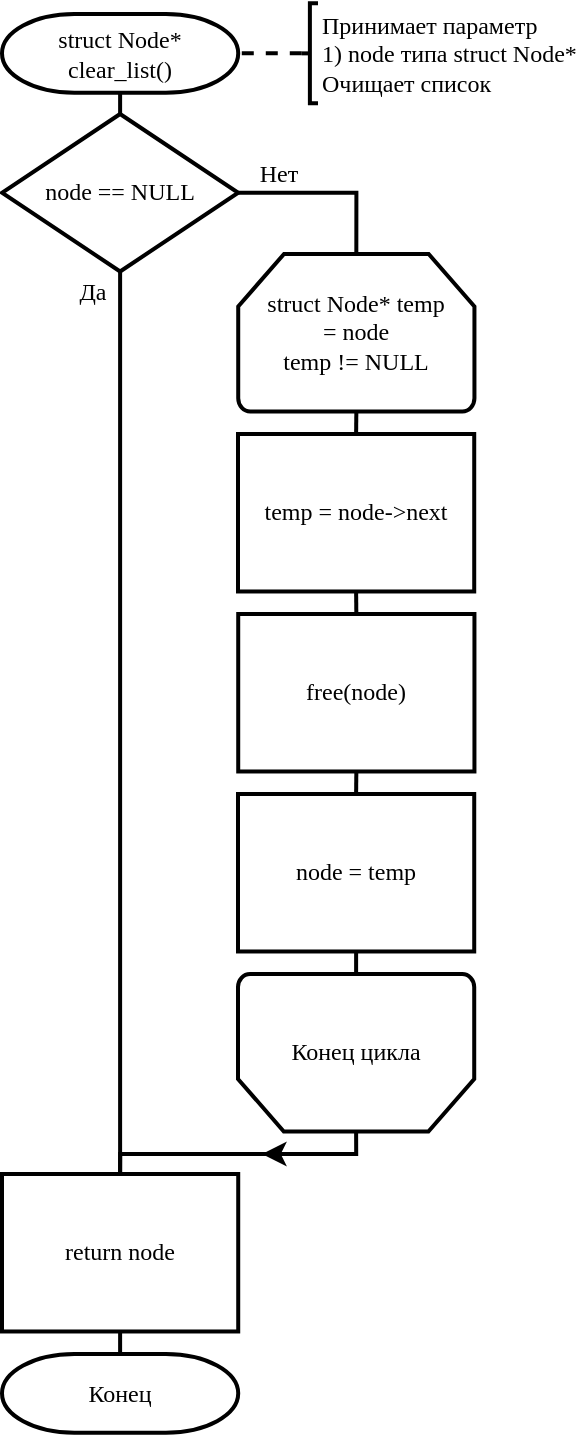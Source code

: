 <mxfile version="13.0.3" type="device"><diagram id="Ud2aGdxRt0_Tn2B74hwQ" name="Page-1"><mxGraphModel dx="1021" dy="611" grid="1" gridSize="10" guides="1" tooltips="1" connect="1" arrows="1" fold="1" page="1" pageScale="1" pageWidth="827" pageHeight="1169" math="0" shadow="0"><root><mxCell id="0"/><mxCell id="1" parent="0"/><mxCell id="7iqNdxO58i3JgDrYALl0-16" style="edgeStyle=orthogonalEdgeStyle;rounded=0;orthogonalLoop=1;jettySize=auto;html=1;exitX=0.5;exitY=1;exitDx=0;exitDy=0;exitPerimeter=0;entryX=0.5;entryY=0;entryDx=0;entryDy=0;entryPerimeter=0;endArrow=none;endFill=0;strokeWidth=2;fontFamily=Times New Roman;" edge="1" parent="1" source="7iqNdxO58i3JgDrYALl0-1" target="7iqNdxO58i3JgDrYALl0-2"><mxGeometry relative="1" as="geometry"/></mxCell><mxCell id="7iqNdxO58i3JgDrYALl0-1" value="struct Node* clear_list()" style="strokeWidth=2;html=1;shape=mxgraph.flowchart.terminator;whiteSpace=wrap;fontFamily=Times New Roman;" vertex="1" parent="1"><mxGeometry x="40" y="40" width="118.11" height="39.37" as="geometry"/></mxCell><mxCell id="7iqNdxO58i3JgDrYALl0-10" style="edgeStyle=orthogonalEdgeStyle;rounded=0;orthogonalLoop=1;jettySize=auto;html=1;exitX=0.5;exitY=1;exitDx=0;exitDy=0;exitPerimeter=0;entryX=0.5;entryY=0;entryDx=0;entryDy=0;endArrow=none;endFill=0;strokeWidth=2;fontFamily=Times New Roman;" edge="1" parent="1" source="7iqNdxO58i3JgDrYALl0-2" target="7iqNdxO58i3JgDrYALl0-8"><mxGeometry relative="1" as="geometry"/></mxCell><mxCell id="7iqNdxO58i3JgDrYALl0-11" style="edgeStyle=orthogonalEdgeStyle;rounded=0;orthogonalLoop=1;jettySize=auto;html=1;exitX=1;exitY=0.5;exitDx=0;exitDy=0;exitPerimeter=0;entryX=0.5;entryY=0;entryDx=0;entryDy=0;entryPerimeter=0;endArrow=none;endFill=0;strokeWidth=2;fontFamily=Times New Roman;" edge="1" parent="1" source="7iqNdxO58i3JgDrYALl0-2" target="7iqNdxO58i3JgDrYALl0-3"><mxGeometry relative="1" as="geometry"/></mxCell><mxCell id="7iqNdxO58i3JgDrYALl0-2" value="node == NULL" style="strokeWidth=2;html=1;shape=mxgraph.flowchart.decision;whiteSpace=wrap;fontFamily=Times New Roman;" vertex="1" parent="1"><mxGeometry x="40" y="90" width="118.11" height="78.74" as="geometry"/></mxCell><mxCell id="7iqNdxO58i3JgDrYALl0-12" style="edgeStyle=orthogonalEdgeStyle;rounded=0;orthogonalLoop=1;jettySize=auto;html=1;exitX=0.5;exitY=1;exitDx=0;exitDy=0;exitPerimeter=0;entryX=0.5;entryY=0;entryDx=0;entryDy=0;endArrow=none;endFill=0;strokeWidth=2;fontFamily=Times New Roman;" edge="1" parent="1" source="7iqNdxO58i3JgDrYALl0-3" target="7iqNdxO58i3JgDrYALl0-5"><mxGeometry relative="1" as="geometry"/></mxCell><mxCell id="7iqNdxO58i3JgDrYALl0-3" value="struct Node* temp&lt;br&gt;= node&lt;br&gt;temp != NULL" style="strokeWidth=2;html=1;shape=mxgraph.flowchart.loop_limit;whiteSpace=wrap;fontFamily=Times New Roman;" vertex="1" parent="1"><mxGeometry x="158.11" y="160" width="118.11" height="78.74" as="geometry"/></mxCell><mxCell id="7iqNdxO58i3JgDrYALl0-9" style="edgeStyle=orthogonalEdgeStyle;rounded=0;orthogonalLoop=1;jettySize=auto;html=1;exitX=0.5;exitY=0;exitDx=0;exitDy=0;exitPerimeter=0;entryX=0.5;entryY=0;entryDx=0;entryDy=0;endArrow=none;endFill=0;strokeWidth=2;fontFamily=Times New Roman;" edge="1" parent="1" source="7iqNdxO58i3JgDrYALl0-4" target="7iqNdxO58i3JgDrYALl0-8"><mxGeometry relative="1" as="geometry"><Array as="points"><mxPoint x="217" y="610"/><mxPoint x="99" y="610"/></Array></mxGeometry></mxCell><mxCell id="7iqNdxO58i3JgDrYALl0-4" value="Конец цикла" style="strokeWidth=2;html=1;shape=mxgraph.flowchart.loop_limit;whiteSpace=wrap;fontFamily=Times New Roman;flipV=1;" vertex="1" parent="1"><mxGeometry x="158" y="520" width="118.11" height="78.74" as="geometry"/></mxCell><mxCell id="7iqNdxO58i3JgDrYALl0-13" style="edgeStyle=orthogonalEdgeStyle;rounded=0;orthogonalLoop=1;jettySize=auto;html=1;exitX=0.5;exitY=1;exitDx=0;exitDy=0;entryX=0.5;entryY=0;entryDx=0;entryDy=0;endArrow=none;endFill=0;strokeWidth=2;fontFamily=Times New Roman;" edge="1" parent="1" source="7iqNdxO58i3JgDrYALl0-5" target="7iqNdxO58i3JgDrYALl0-6"><mxGeometry relative="1" as="geometry"/></mxCell><mxCell id="7iqNdxO58i3JgDrYALl0-5" value="temp = node-&amp;gt;next" style="rounded=0;whiteSpace=wrap;html=1;absoluteArcSize=1;arcSize=14;strokeWidth=2;fontFamily=Times New Roman;" vertex="1" parent="1"><mxGeometry x="158" y="250" width="118.11" height="78.74" as="geometry"/></mxCell><mxCell id="7iqNdxO58i3JgDrYALl0-14" style="edgeStyle=orthogonalEdgeStyle;rounded=0;orthogonalLoop=1;jettySize=auto;html=1;exitX=0.5;exitY=1;exitDx=0;exitDy=0;entryX=0.5;entryY=0;entryDx=0;entryDy=0;endArrow=none;endFill=0;strokeWidth=2;fontFamily=Times New Roman;" edge="1" parent="1" source="7iqNdxO58i3JgDrYALl0-6" target="7iqNdxO58i3JgDrYALl0-7"><mxGeometry relative="1" as="geometry"/></mxCell><mxCell id="7iqNdxO58i3JgDrYALl0-6" value="free(node)" style="rounded=0;whiteSpace=wrap;html=1;absoluteArcSize=1;arcSize=14;strokeWidth=2;fontFamily=Times New Roman;" vertex="1" parent="1"><mxGeometry x="158.11" y="340" width="118.11" height="78.74" as="geometry"/></mxCell><mxCell id="7iqNdxO58i3JgDrYALl0-15" style="edgeStyle=orthogonalEdgeStyle;rounded=0;orthogonalLoop=1;jettySize=auto;html=1;exitX=0.5;exitY=1;exitDx=0;exitDy=0;entryX=0.5;entryY=1;entryDx=0;entryDy=0;entryPerimeter=0;endArrow=none;endFill=0;strokeWidth=2;fontFamily=Times New Roman;" edge="1" parent="1" source="7iqNdxO58i3JgDrYALl0-7" target="7iqNdxO58i3JgDrYALl0-4"><mxGeometry relative="1" as="geometry"/></mxCell><mxCell id="7iqNdxO58i3JgDrYALl0-7" value="node = temp" style="rounded=0;whiteSpace=wrap;html=1;absoluteArcSize=1;arcSize=14;strokeWidth=2;fontFamily=Times New Roman;" vertex="1" parent="1"><mxGeometry x="158" y="430" width="118.11" height="78.74" as="geometry"/></mxCell><mxCell id="7iqNdxO58i3JgDrYALl0-18" style="edgeStyle=orthogonalEdgeStyle;rounded=0;orthogonalLoop=1;jettySize=auto;html=1;exitX=0.5;exitY=1;exitDx=0;exitDy=0;entryX=0.5;entryY=0;entryDx=0;entryDy=0;entryPerimeter=0;endArrow=none;endFill=0;strokeWidth=2;fontFamily=Times New Roman;" edge="1" parent="1" source="7iqNdxO58i3JgDrYALl0-8" target="7iqNdxO58i3JgDrYALl0-17"><mxGeometry relative="1" as="geometry"/></mxCell><mxCell id="7iqNdxO58i3JgDrYALl0-8" value="return node" style="rounded=0;whiteSpace=wrap;html=1;absoluteArcSize=1;arcSize=14;strokeWidth=2;fontFamily=Times New Roman;" vertex="1" parent="1"><mxGeometry x="40" y="620" width="118.11" height="78.74" as="geometry"/></mxCell><mxCell id="7iqNdxO58i3JgDrYALl0-17" value="Конец" style="strokeWidth=2;html=1;shape=mxgraph.flowchart.terminator;whiteSpace=wrap;fontFamily=Times New Roman;" vertex="1" parent="1"><mxGeometry x="40" y="710" width="118.11" height="39.37" as="geometry"/></mxCell><mxCell id="7iqNdxO58i3JgDrYALl0-19" value="Да" style="text;html=1;align=center;verticalAlign=middle;resizable=0;points=[];autosize=1;fontFamily=Times New Roman;" vertex="1" parent="1"><mxGeometry x="70" y="168.74" width="30" height="20" as="geometry"/></mxCell><mxCell id="7iqNdxO58i3JgDrYALl0-20" value="Нет" style="text;html=1;align=center;verticalAlign=middle;resizable=0;points=[];autosize=1;fontFamily=Times New Roman;" vertex="1" parent="1"><mxGeometry x="163" y="110" width="30" height="20" as="geometry"/></mxCell><mxCell id="7iqNdxO58i3JgDrYALl0-21" value="" style="endArrow=classic;html=1;strokeWidth=2;fontFamily=Times New Roman;" edge="1" parent="1"><mxGeometry width="50" height="50" relative="1" as="geometry"><mxPoint x="210" y="610" as="sourcePoint"/><mxPoint x="170" y="610" as="targetPoint"/></mxGeometry></mxCell><mxCell id="7iqNdxO58i3JgDrYALl0-23" style="edgeStyle=orthogonalEdgeStyle;rounded=0;orthogonalLoop=1;jettySize=auto;html=1;exitX=0;exitY=0.5;exitDx=0;exitDy=0;exitPerimeter=0;entryX=1;entryY=0.5;entryDx=0;entryDy=0;entryPerimeter=0;endArrow=none;endFill=0;strokeWidth=2;dashed=1;fontFamily=Times New Roman;" edge="1" parent="1" source="7iqNdxO58i3JgDrYALl0-22" target="7iqNdxO58i3JgDrYALl0-1"><mxGeometry relative="1" as="geometry"/></mxCell><mxCell id="7iqNdxO58i3JgDrYALl0-22" value="Принимает параметр&lt;br&gt;1) node типа struct Node*&lt;br&gt;Очищает список" style="strokeWidth=2;html=1;shape=mxgraph.flowchart.annotation_2;align=left;labelPosition=right;pointerEvents=1;fontFamily=Times New Roman;" vertex="1" parent="1"><mxGeometry x="189.89" y="34.68" width="8.11" height="50" as="geometry"/></mxCell></root></mxGraphModel></diagram></mxfile>